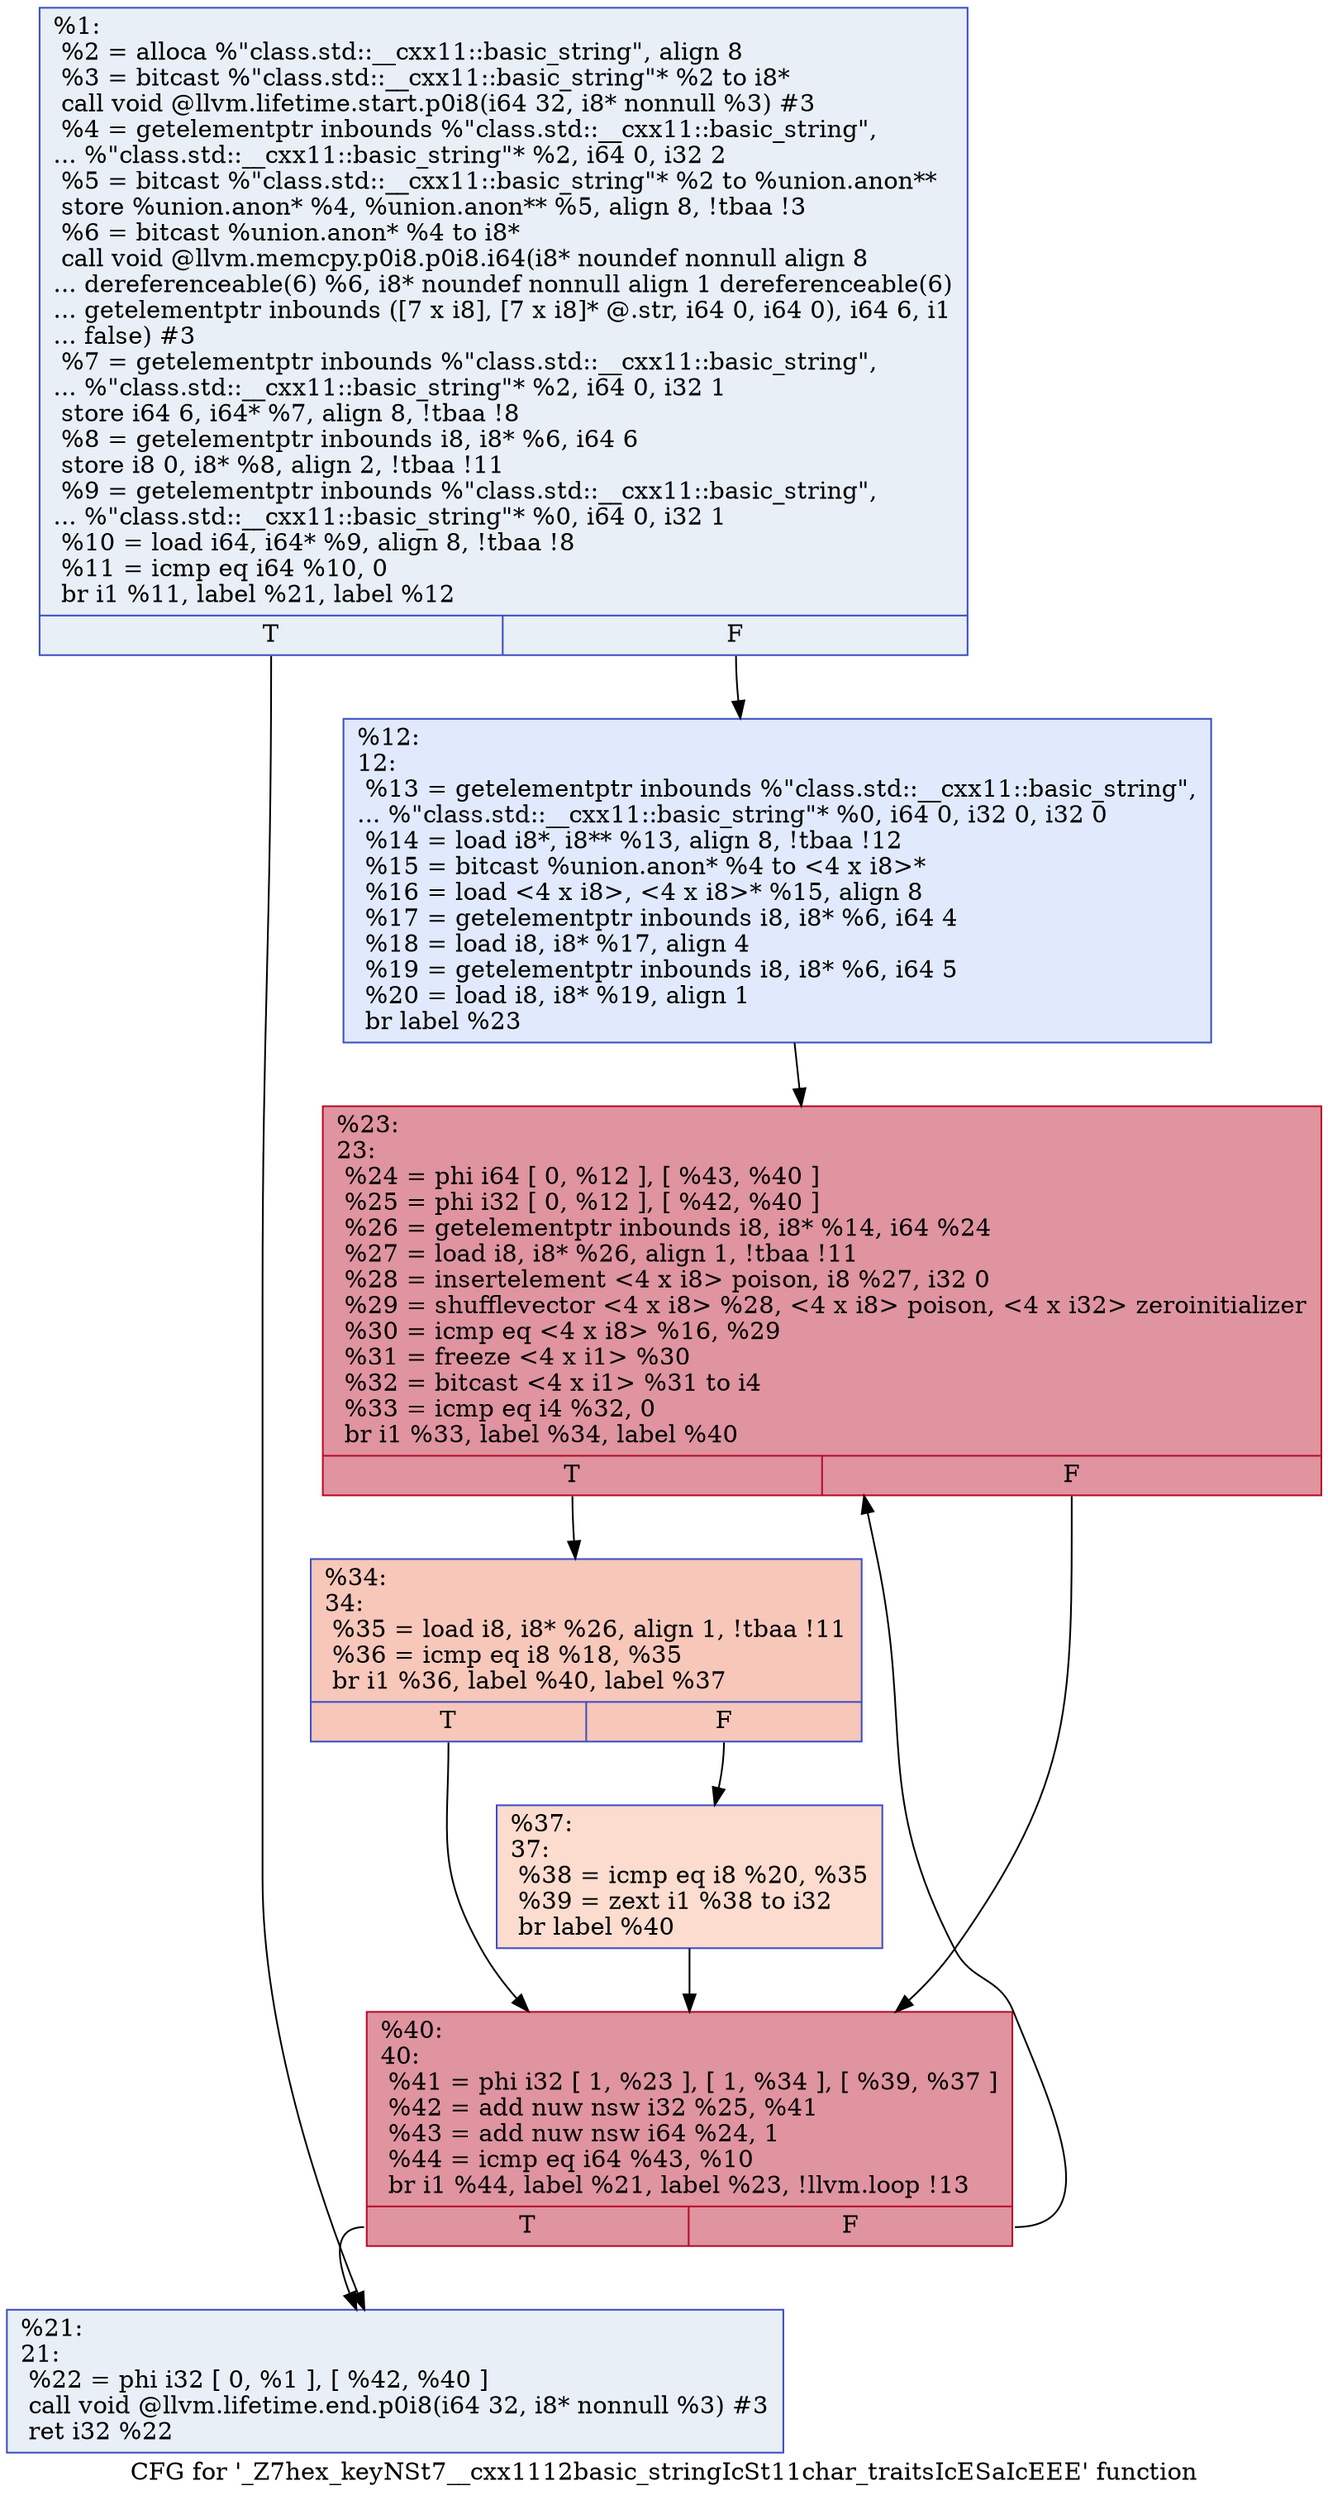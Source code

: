 digraph "CFG for '_Z7hex_keyNSt7__cxx1112basic_stringIcSt11char_traitsIcESaIcEEE' function" {
	label="CFG for '_Z7hex_keyNSt7__cxx1112basic_stringIcSt11char_traitsIcESaIcEEE' function";

	Node0x5575db1fbc90 [shape=record,color="#3d50c3ff", style=filled, fillcolor="#cedaeb70",label="{%1:\l  %2 = alloca %\"class.std::__cxx11::basic_string\", align 8\l  %3 = bitcast %\"class.std::__cxx11::basic_string\"* %2 to i8*\l  call void @llvm.lifetime.start.p0i8(i64 32, i8* nonnull %3) #3\l  %4 = getelementptr inbounds %\"class.std::__cxx11::basic_string\",\l... %\"class.std::__cxx11::basic_string\"* %2, i64 0, i32 2\l  %5 = bitcast %\"class.std::__cxx11::basic_string\"* %2 to %union.anon**\l  store %union.anon* %4, %union.anon** %5, align 8, !tbaa !3\l  %6 = bitcast %union.anon* %4 to i8*\l  call void @llvm.memcpy.p0i8.p0i8.i64(i8* noundef nonnull align 8\l... dereferenceable(6) %6, i8* noundef nonnull align 1 dereferenceable(6)\l... getelementptr inbounds ([7 x i8], [7 x i8]* @.str, i64 0, i64 0), i64 6, i1\l... false) #3\l  %7 = getelementptr inbounds %\"class.std::__cxx11::basic_string\",\l... %\"class.std::__cxx11::basic_string\"* %2, i64 0, i32 1\l  store i64 6, i64* %7, align 8, !tbaa !8\l  %8 = getelementptr inbounds i8, i8* %6, i64 6\l  store i8 0, i8* %8, align 2, !tbaa !11\l  %9 = getelementptr inbounds %\"class.std::__cxx11::basic_string\",\l... %\"class.std::__cxx11::basic_string\"* %0, i64 0, i32 1\l  %10 = load i64, i64* %9, align 8, !tbaa !8\l  %11 = icmp eq i64 %10, 0\l  br i1 %11, label %21, label %12\l|{<s0>T|<s1>F}}"];
	Node0x5575db1fbc90:s0 -> Node0x5575db1fd1f0;
	Node0x5575db1fbc90:s1 -> Node0x5575db1ff070;
	Node0x5575db1ff070 [shape=record,color="#3d50c3ff", style=filled, fillcolor="#b9d0f970",label="{%12:\l12:                                               \l  %13 = getelementptr inbounds %\"class.std::__cxx11::basic_string\",\l... %\"class.std::__cxx11::basic_string\"* %0, i64 0, i32 0, i32 0\l  %14 = load i8*, i8** %13, align 8, !tbaa !12\l  %15 = bitcast %union.anon* %4 to \<4 x i8\>*\l  %16 = load \<4 x i8\>, \<4 x i8\>* %15, align 8\l  %17 = getelementptr inbounds i8, i8* %6, i64 4\l  %18 = load i8, i8* %17, align 4\l  %19 = getelementptr inbounds i8, i8* %6, i64 5\l  %20 = load i8, i8* %19, align 1\l  br label %23\l}"];
	Node0x5575db1ff070 -> Node0x5575db1ffca0;
	Node0x5575db1fd1f0 [shape=record,color="#3d50c3ff", style=filled, fillcolor="#cedaeb70",label="{%21:\l21:                                               \l  %22 = phi i32 [ 0, %1 ], [ %42, %40 ]\l  call void @llvm.lifetime.end.p0i8(i64 32, i8* nonnull %3) #3\l  ret i32 %22\l}"];
	Node0x5575db1ffca0 [shape=record,color="#b70d28ff", style=filled, fillcolor="#b70d2870",label="{%23:\l23:                                               \l  %24 = phi i64 [ 0, %12 ], [ %43, %40 ]\l  %25 = phi i32 [ 0, %12 ], [ %42, %40 ]\l  %26 = getelementptr inbounds i8, i8* %14, i64 %24\l  %27 = load i8, i8* %26, align 1, !tbaa !11\l  %28 = insertelement \<4 x i8\> poison, i8 %27, i32 0\l  %29 = shufflevector \<4 x i8\> %28, \<4 x i8\> poison, \<4 x i32\> zeroinitializer\l  %30 = icmp eq \<4 x i8\> %16, %29\l  %31 = freeze \<4 x i1\> %30\l  %32 = bitcast \<4 x i1\> %31 to i4\l  %33 = icmp eq i4 %32, 0\l  br i1 %33, label %34, label %40\l|{<s0>T|<s1>F}}"];
	Node0x5575db1ffca0:s0 -> Node0x5575db201c20;
	Node0x5575db1ffca0:s1 -> Node0x5575db1ffdd0;
	Node0x5575db201c20 [shape=record,color="#3d50c3ff", style=filled, fillcolor="#ec7f6370",label="{%34:\l34:                                               \l  %35 = load i8, i8* %26, align 1, !tbaa !11\l  %36 = icmp eq i8 %18, %35\l  br i1 %36, label %40, label %37\l|{<s0>T|<s1>F}}"];
	Node0x5575db201c20:s0 -> Node0x5575db1ffdd0;
	Node0x5575db201c20:s1 -> Node0x5575db201e60;
	Node0x5575db201e60 [shape=record,color="#3d50c3ff", style=filled, fillcolor="#f7af9170",label="{%37:\l37:                                               \l  %38 = icmp eq i8 %20, %35\l  %39 = zext i1 %38 to i32\l  br label %40\l}"];
	Node0x5575db201e60 -> Node0x5575db1ffdd0;
	Node0x5575db1ffdd0 [shape=record,color="#b70d28ff", style=filled, fillcolor="#b70d2870",label="{%40:\l40:                                               \l  %41 = phi i32 [ 1, %23 ], [ 1, %34 ], [ %39, %37 ]\l  %42 = add nuw nsw i32 %25, %41\l  %43 = add nuw nsw i64 %24, 1\l  %44 = icmp eq i64 %43, %10\l  br i1 %44, label %21, label %23, !llvm.loop !13\l|{<s0>T|<s1>F}}"];
	Node0x5575db1ffdd0:s0 -> Node0x5575db1fd1f0;
	Node0x5575db1ffdd0:s1 -> Node0x5575db1ffca0;
}
